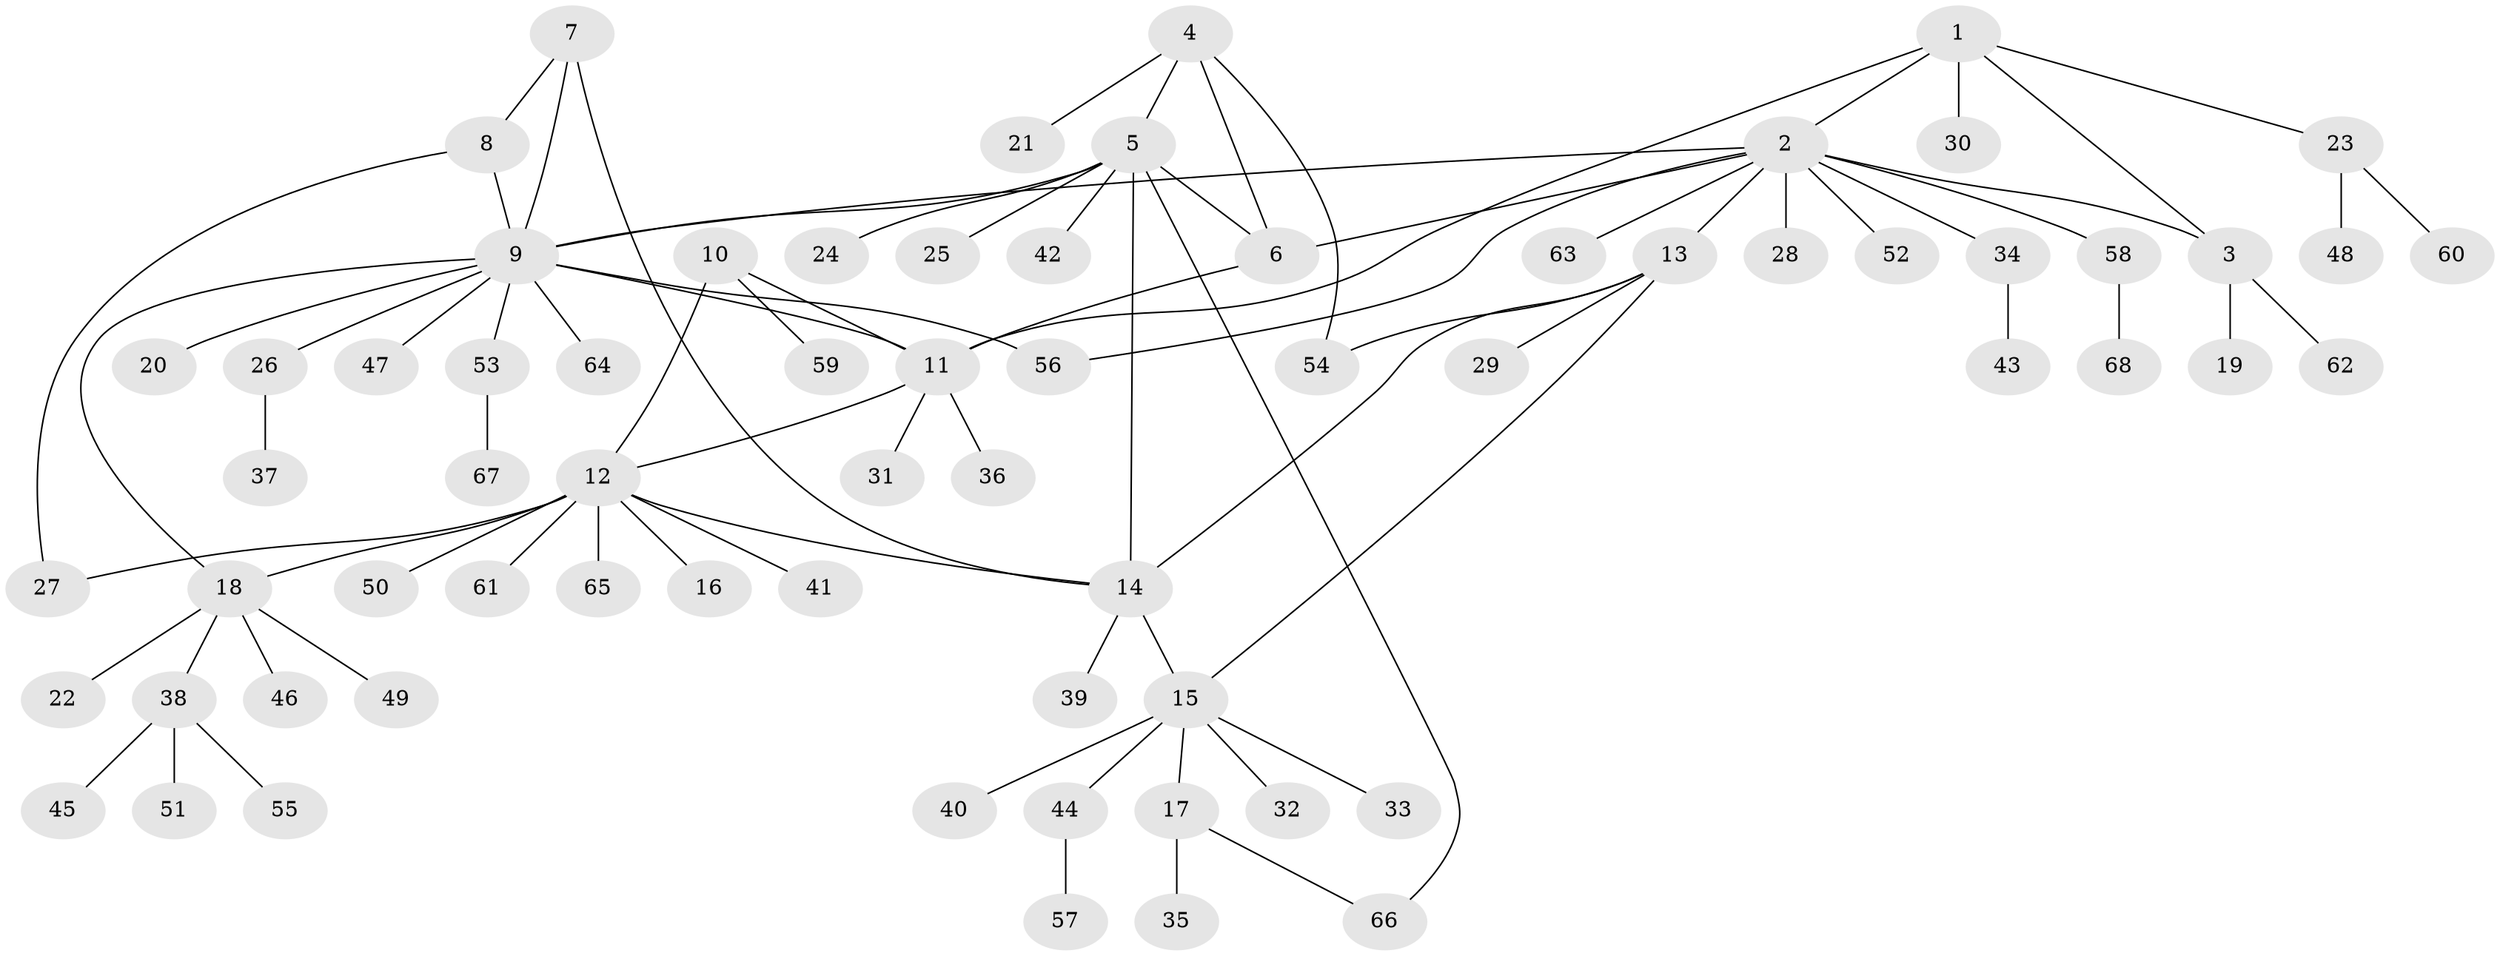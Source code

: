 // coarse degree distribution, {9: 0.04, 11: 0.02, 5: 0.08, 7: 0.02, 3: 0.04, 10: 0.02, 2: 0.08, 8: 0.02, 1: 0.68}
// Generated by graph-tools (version 1.1) at 2025/24/03/03/25 07:24:09]
// undirected, 68 vertices, 83 edges
graph export_dot {
graph [start="1"]
  node [color=gray90,style=filled];
  1;
  2;
  3;
  4;
  5;
  6;
  7;
  8;
  9;
  10;
  11;
  12;
  13;
  14;
  15;
  16;
  17;
  18;
  19;
  20;
  21;
  22;
  23;
  24;
  25;
  26;
  27;
  28;
  29;
  30;
  31;
  32;
  33;
  34;
  35;
  36;
  37;
  38;
  39;
  40;
  41;
  42;
  43;
  44;
  45;
  46;
  47;
  48;
  49;
  50;
  51;
  52;
  53;
  54;
  55;
  56;
  57;
  58;
  59;
  60;
  61;
  62;
  63;
  64;
  65;
  66;
  67;
  68;
  1 -- 2;
  1 -- 3;
  1 -- 11;
  1 -- 23;
  1 -- 30;
  2 -- 3;
  2 -- 6;
  2 -- 9;
  2 -- 13;
  2 -- 28;
  2 -- 34;
  2 -- 52;
  2 -- 56;
  2 -- 58;
  2 -- 63;
  3 -- 19;
  3 -- 62;
  4 -- 5;
  4 -- 6;
  4 -- 21;
  4 -- 54;
  5 -- 6;
  5 -- 9;
  5 -- 14;
  5 -- 24;
  5 -- 25;
  5 -- 42;
  5 -- 66;
  6 -- 11;
  7 -- 8;
  7 -- 9;
  7 -- 14;
  8 -- 9;
  8 -- 27;
  9 -- 11;
  9 -- 18;
  9 -- 20;
  9 -- 26;
  9 -- 47;
  9 -- 53;
  9 -- 56;
  9 -- 64;
  10 -- 11;
  10 -- 12;
  10 -- 59;
  11 -- 12;
  11 -- 31;
  11 -- 36;
  12 -- 14;
  12 -- 16;
  12 -- 18;
  12 -- 27;
  12 -- 41;
  12 -- 50;
  12 -- 61;
  12 -- 65;
  13 -- 14;
  13 -- 15;
  13 -- 29;
  13 -- 54;
  14 -- 15;
  14 -- 39;
  15 -- 17;
  15 -- 32;
  15 -- 33;
  15 -- 40;
  15 -- 44;
  17 -- 35;
  17 -- 66;
  18 -- 22;
  18 -- 38;
  18 -- 46;
  18 -- 49;
  23 -- 48;
  23 -- 60;
  26 -- 37;
  34 -- 43;
  38 -- 45;
  38 -- 51;
  38 -- 55;
  44 -- 57;
  53 -- 67;
  58 -- 68;
}

